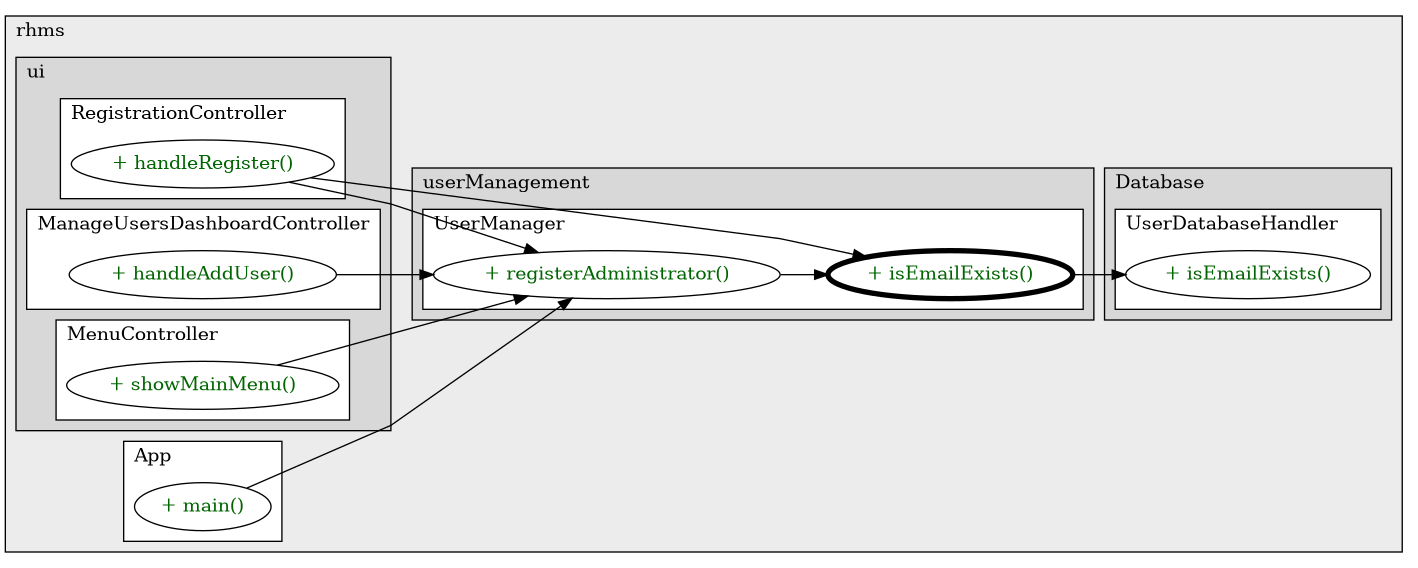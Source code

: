 @startuml

/' diagram meta data start
config=CallConfiguration;
{
  "rootMethod": "com.rhms.userManagement.UserManager#isEmailExists(String)",
  "projectClassification": {
    "searchMode": "OpenProject", // OpenProject, AllProjects
    "includedProjects": "",
    "pathEndKeywords": "*.impl",
    "isClientPath": "",
    "isClientName": "",
    "isTestPath": "",
    "isTestName": "",
    "isMappingPath": "",
    "isMappingName": "",
    "isDataAccessPath": "",
    "isDataAccessName": "",
    "isDataStructurePath": "",
    "isDataStructureName": "",
    "isInterfaceStructuresPath": "",
    "isInterfaceStructuresName": "",
    "isEntryPointPath": "",
    "isEntryPointName": "",
    "treatFinalFieldsAsMandatory": false
  },
  "graphRestriction": {
    "classPackageExcludeFilter": "",
    "classPackageIncludeFilter": "",
    "classNameExcludeFilter": "",
    "classNameIncludeFilter": "",
    "methodNameExcludeFilter": "",
    "methodNameIncludeFilter": "",
    "removeByInheritance": "", // inheritance/annotation based filtering is done in a second step
    "removeByAnnotation": "",
    "removeByClassPackage": "", // cleanup the graph after inheritance/annotation based filtering is done
    "removeByClassName": "",
    "cutMappings": false,
    "cutEnum": true,
    "cutTests": true,
    "cutClient": true,
    "cutDataAccess": true,
    "cutInterfaceStructures": true,
    "cutDataStructures": true,
    "cutGetterAndSetter": true,
    "cutConstructors": true
  },
  "graphTraversal": {
    "forwardDepth": 3,
    "backwardDepth": 3,
    "classPackageExcludeFilter": "",
    "classPackageIncludeFilter": "",
    "classNameExcludeFilter": "",
    "classNameIncludeFilter": "",
    "methodNameExcludeFilter": "",
    "methodNameIncludeFilter": "",
    "hideMappings": false,
    "hideDataStructures": false,
    "hidePrivateMethods": true,
    "hideInterfaceCalls": true, // indirection: implementation -> interface (is hidden) -> implementation
    "onlyShowApplicationEntryPoints": false, // root node is included
    "useMethodCallsForStructureDiagram": "ForwardOnly" // ForwardOnly, BothDirections, No
  },
  "details": {
    "aggregation": "GroupByClass", // ByClass, GroupByClass, None
    "showMethodParametersTypes": false,
    "showMethodParametersNames": false,
    "showMethodReturnType": false,
    "showPackageLevels": 2,
    "showCallOrder": false,
    "edgeMode": "MethodsOnly", // TypesOnly, MethodsOnly, TypesAndMethods, MethodsAndDirectTypeUsage
    "showDetailedClassStructure": false
  },
  "rootClass": "com.rhms.userManagement.UserManager",
  "extensionCallbackMethod": "" // qualified.class.name#methodName - signature: public static String method(String)
}
diagram meta data end '/



digraph g {
    rankdir="LR"
    splines=polyline
    

'nodes 
subgraph cluster_3499612 { 
   	label=rhms
	labeljust=l
	fillcolor="#ececec"
	style=filled
   
   subgraph cluster_1177773926 { 
   	label=ui
	labeljust=l
	fillcolor="#d8d8d8"
	style=filled
   
   subgraph cluster_1040423513 { 
   	label=ManageUsersDashboardController
	labeljust=l
	fillcolor=white
	style=filled
   
   ManageUsersDashboardController1319010786XXXhandleAddUser1067311644[
	label="+ handleAddUser()"
	style=filled
	fillcolor=white
	tooltip="ManageUsersDashboardController

&#10;  Handle adding a new user&#10; "
	fontcolor=darkgreen
];
} 

subgraph cluster_1914743536 { 
   	label=MenuController
	labeljust=l
	fillcolor=white
	style=filled
   
   MenuController1844058119XXXshowMainMenu0[
	label="+ showMainMenu()"
	style=filled
	fillcolor=white
	tooltip="MenuController

null"
	fontcolor=darkgreen
];
} 

subgraph cluster_972420383 { 
   	label=RegistrationController
	labeljust=l
	fillcolor=white
	style=filled
   
   RegistrationController1319010786XXXhandleRegister1067311644[
	label="+ handleRegister()"
	style=filled
	fillcolor=white
	tooltip="RegistrationController

null"
	fontcolor=darkgreen
];
} 
} 

subgraph cluster_1331276484 { 
   	label=App
	labeljust=l
	fillcolor=white
	style=filled
   
   App660216151XXXmain1859653459[
	label="+ main()"
	style=filled
	fillcolor=white
	tooltip="App

null"
	fontcolor=darkgreen
];
} 

subgraph cluster_1951307539 { 
   	label=Database
	labeljust=l
	fillcolor="#d8d8d8"
	style=filled
   
   subgraph cluster_42351050 { 
   	label=UserDatabaseHandler
	labeljust=l
	fillcolor=white
	style=filled
   
   UserDatabaseHandler1676144448XXXisEmailExists1808118735[
	label="+ isEmailExists()"
	style=filled
	fillcolor=white
	tooltip="UserDatabaseHandler

null"
	fontcolor=darkgreen
];
} 
} 

subgraph cluster_85584960 { 
   	label=userManagement
	labeljust=l
	fillcolor="#d8d8d8"
	style=filled
   
   subgraph cluster_879193049 { 
   	label=UserManager
	labeljust=l
	fillcolor=white
	style=filled
   
   UserManager108603475XXXisEmailExists1808118735[
	label="+ isEmailExists()"
	style=filled
	fillcolor=white
	tooltip="UserManager

&#10;  Checks if an email already exists in the system.&#10;  @param email The email to check.&#10;  @return true if the email exists, false otherwise.&#10; "
	penwidth=4
	fontcolor=darkgreen
];

UserManager108603475XXXregisterAdministrator878168891[
	label="+ registerAdministrator()"
	style=filled
	fillcolor=white
	tooltip="UserManager

&#10;  Registers a new administrator in the system.&#10; "
	fontcolor=darkgreen
];
} 
} 
} 

'edges    
App660216151XXXmain1859653459 -> UserManager108603475XXXregisterAdministrator878168891;
ManageUsersDashboardController1319010786XXXhandleAddUser1067311644 -> UserManager108603475XXXregisterAdministrator878168891;
MenuController1844058119XXXshowMainMenu0 -> UserManager108603475XXXregisterAdministrator878168891;
RegistrationController1319010786XXXhandleRegister1067311644 -> UserManager108603475XXXisEmailExists1808118735;
RegistrationController1319010786XXXhandleRegister1067311644 -> UserManager108603475XXXregisterAdministrator878168891;
UserManager108603475XXXisEmailExists1808118735 -> UserDatabaseHandler1676144448XXXisEmailExists1808118735;
UserManager108603475XXXregisterAdministrator878168891 -> UserManager108603475XXXisEmailExists1808118735;
    
}
@enduml